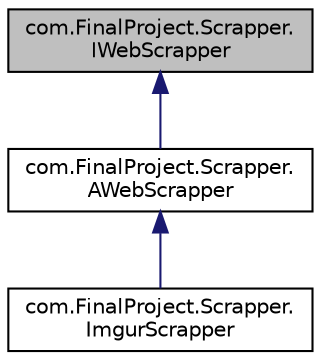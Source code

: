digraph "com.FinalProject.Scrapper.IWebScrapper"
{
 // LATEX_PDF_SIZE
  edge [fontname="Helvetica",fontsize="10",labelfontname="Helvetica",labelfontsize="10"];
  node [fontname="Helvetica",fontsize="10",shape=record];
  Node1 [label="com.FinalProject.Scrapper.\lIWebScrapper",height=0.2,width=0.4,color="black", fillcolor="grey75", style="filled", fontcolor="black",tooltip=" "];
  Node1 -> Node2 [dir="back",color="midnightblue",fontsize="10",style="solid",fontname="Helvetica"];
  Node2 [label="com.FinalProject.Scrapper.\lAWebScrapper",height=0.2,width=0.4,color="black", fillcolor="white", style="filled",URL="$classcom_1_1FinalProject_1_1Scrapper_1_1AWebScrapper.html",tooltip=" "];
  Node2 -> Node3 [dir="back",color="midnightblue",fontsize="10",style="solid",fontname="Helvetica"];
  Node3 [label="com.FinalProject.Scrapper.\lImgurScrapper",height=0.2,width=0.4,color="black", fillcolor="white", style="filled",URL="$classcom_1_1FinalProject_1_1Scrapper_1_1ImgurScrapper.html",tooltip=" "];
}
